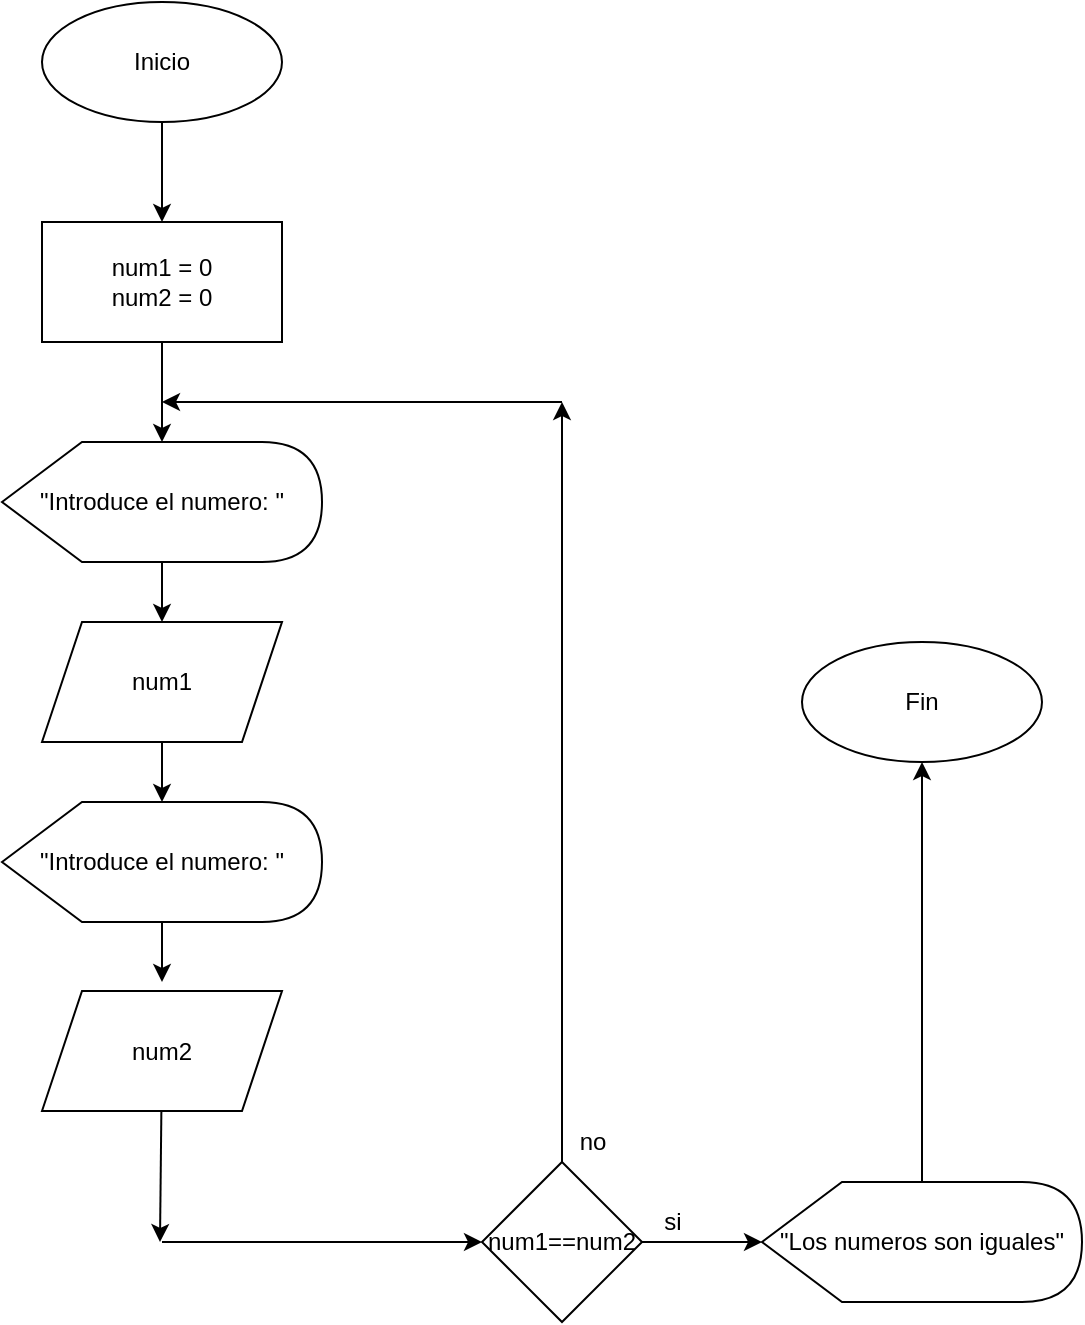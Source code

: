 <mxfile version="15.5.6" type="github">
  <diagram id="NifE0m1DgSHvM828L4OJ" name="Page-1">
    <mxGraphModel dx="868" dy="441" grid="1" gridSize="10" guides="1" tooltips="1" connect="1" arrows="1" fold="1" page="1" pageScale="1" pageWidth="827" pageHeight="1169" math="0" shadow="0">
      <root>
        <mxCell id="0" />
        <mxCell id="1" parent="0" />
        <mxCell id="aTq__v0rZbESBUsaHqi1-1" style="edgeStyle=none;rounded=0;orthogonalLoop=1;jettySize=auto;html=1;" parent="1" source="aTq__v0rZbESBUsaHqi1-2" edge="1">
          <mxGeometry relative="1" as="geometry">
            <mxPoint x="340" y="140" as="targetPoint" />
          </mxGeometry>
        </mxCell>
        <mxCell id="aTq__v0rZbESBUsaHqi1-2" value="Inicio" style="ellipse;whiteSpace=wrap;html=1;" parent="1" vertex="1">
          <mxGeometry x="280" y="30" width="120" height="60" as="geometry" />
        </mxCell>
        <mxCell id="aTq__v0rZbESBUsaHqi1-3" style="edgeStyle=none;rounded=0;orthogonalLoop=1;jettySize=auto;html=1;" parent="1" source="aTq__v0rZbESBUsaHqi1-4" edge="1">
          <mxGeometry relative="1" as="geometry">
            <mxPoint x="340" y="250" as="targetPoint" />
          </mxGeometry>
        </mxCell>
        <mxCell id="aTq__v0rZbESBUsaHqi1-4" value="&lt;div&gt;num1 = 0&lt;/div&gt;&lt;div&gt;num2 = 0&lt;br&gt;&lt;/div&gt;" style="rounded=0;whiteSpace=wrap;html=1;" parent="1" vertex="1">
          <mxGeometry x="280" y="140" width="120" height="60" as="geometry" />
        </mxCell>
        <mxCell id="aTq__v0rZbESBUsaHqi1-5" style="edgeStyle=none;rounded=0;orthogonalLoop=1;jettySize=auto;html=1;" parent="1" source="aTq__v0rZbESBUsaHqi1-6" target="aTq__v0rZbESBUsaHqi1-8" edge="1">
          <mxGeometry relative="1" as="geometry">
            <mxPoint x="340" y="350" as="targetPoint" />
          </mxGeometry>
        </mxCell>
        <mxCell id="aTq__v0rZbESBUsaHqi1-6" value="&quot;Introduce el numero: &quot;" style="shape=display;whiteSpace=wrap;html=1;" parent="1" vertex="1">
          <mxGeometry x="260" y="250" width="160" height="60" as="geometry" />
        </mxCell>
        <mxCell id="aTq__v0rZbESBUsaHqi1-24" style="edgeStyle=none;rounded=0;orthogonalLoop=1;jettySize=auto;html=1;" parent="1" source="aTq__v0rZbESBUsaHqi1-8" target="aTq__v0rZbESBUsaHqi1-21" edge="1">
          <mxGeometry relative="1" as="geometry" />
        </mxCell>
        <mxCell id="aTq__v0rZbESBUsaHqi1-8" value="num1" style="shape=parallelogram;perimeter=parallelogramPerimeter;whiteSpace=wrap;html=1;fixedSize=1;" parent="1" vertex="1">
          <mxGeometry x="280" y="340" width="120" height="60" as="geometry" />
        </mxCell>
        <mxCell id="aTq__v0rZbESBUsaHqi1-9" style="edgeStyle=none;rounded=0;orthogonalLoop=1;jettySize=auto;html=1;entryX=0;entryY=0.5;entryDx=0;entryDy=0;" parent="1" target="aTq__v0rZbESBUsaHqi1-13" edge="1">
          <mxGeometry relative="1" as="geometry">
            <mxPoint x="450" y="650" as="targetPoint" />
            <mxPoint x="340" y="650" as="sourcePoint" />
          </mxGeometry>
        </mxCell>
        <mxCell id="aTq__v0rZbESBUsaHqi1-12" style="edgeStyle=none;rounded=0;orthogonalLoop=1;jettySize=auto;html=1;entryX=0;entryY=0.5;entryDx=0;entryDy=0;entryPerimeter=0;" parent="1" source="aTq__v0rZbESBUsaHqi1-13" target="aTq__v0rZbESBUsaHqi1-16" edge="1">
          <mxGeometry relative="1" as="geometry">
            <mxPoint x="620" y="650" as="targetPoint" />
          </mxGeometry>
        </mxCell>
        <mxCell id="srdHbztF-TGdbnce1jXp-1" style="edgeStyle=orthogonalEdgeStyle;rounded=0;orthogonalLoop=1;jettySize=auto;html=1;" edge="1" parent="1" source="aTq__v0rZbESBUsaHqi1-13">
          <mxGeometry relative="1" as="geometry">
            <mxPoint x="540" y="230" as="targetPoint" />
          </mxGeometry>
        </mxCell>
        <mxCell id="aTq__v0rZbESBUsaHqi1-13" value="num1==num2" style="rhombus;whiteSpace=wrap;html=1;align=center;" parent="1" vertex="1">
          <mxGeometry x="500" y="610" width="80" height="80" as="geometry" />
        </mxCell>
        <mxCell id="srdHbztF-TGdbnce1jXp-3" style="edgeStyle=orthogonalEdgeStyle;rounded=0;orthogonalLoop=1;jettySize=auto;html=1;" edge="1" parent="1" source="aTq__v0rZbESBUsaHqi1-16">
          <mxGeometry relative="1" as="geometry">
            <mxPoint x="720" y="410" as="targetPoint" />
          </mxGeometry>
        </mxCell>
        <mxCell id="aTq__v0rZbESBUsaHqi1-16" value="&quot;Los numeros son iguales&quot;" style="shape=display;whiteSpace=wrap;html=1;" parent="1" vertex="1">
          <mxGeometry x="640" y="620" width="160" height="60" as="geometry" />
        </mxCell>
        <mxCell id="aTq__v0rZbESBUsaHqi1-17" value="Fin" style="ellipse;whiteSpace=wrap;html=1;align=center;" parent="1" vertex="1">
          <mxGeometry x="660" y="350" width="120" height="60" as="geometry" />
        </mxCell>
        <mxCell id="aTq__v0rZbESBUsaHqi1-23" style="edgeStyle=none;rounded=0;orthogonalLoop=1;jettySize=auto;html=1;" parent="1" source="aTq__v0rZbESBUsaHqi1-21" edge="1">
          <mxGeometry relative="1" as="geometry">
            <mxPoint x="340" y="520" as="targetPoint" />
          </mxGeometry>
        </mxCell>
        <mxCell id="aTq__v0rZbESBUsaHqi1-21" value="&quot;Introduce el numero: &quot;" style="shape=display;whiteSpace=wrap;html=1;" parent="1" vertex="1">
          <mxGeometry x="260" y="430" width="160" height="60" as="geometry" />
        </mxCell>
        <mxCell id="aTq__v0rZbESBUsaHqi1-25" style="edgeStyle=none;rounded=0;orthogonalLoop=1;jettySize=auto;html=1;" parent="1" source="aTq__v0rZbESBUsaHqi1-22" edge="1">
          <mxGeometry relative="1" as="geometry">
            <mxPoint x="339" y="650" as="targetPoint" />
          </mxGeometry>
        </mxCell>
        <mxCell id="aTq__v0rZbESBUsaHqi1-22" value="num2" style="shape=parallelogram;perimeter=parallelogramPerimeter;whiteSpace=wrap;html=1;fixedSize=1;" parent="1" vertex="1">
          <mxGeometry x="280" y="524.5" width="120" height="60" as="geometry" />
        </mxCell>
        <mxCell id="aTq__v0rZbESBUsaHqi1-28" value="si" style="text;html=1;align=center;verticalAlign=middle;resizable=0;points=[];autosize=1;strokeColor=none;fillColor=none;" parent="1" vertex="1">
          <mxGeometry x="580" y="630" width="30" height="20" as="geometry" />
        </mxCell>
        <mxCell id="srdHbztF-TGdbnce1jXp-2" value="" style="edgeStyle=segmentEdgeStyle;endArrow=classic;html=1;rounded=0;" edge="1" parent="1">
          <mxGeometry width="50" height="50" relative="1" as="geometry">
            <mxPoint x="540" y="230" as="sourcePoint" />
            <mxPoint x="340" y="230" as="targetPoint" />
          </mxGeometry>
        </mxCell>
        <mxCell id="srdHbztF-TGdbnce1jXp-4" value="no" style="text;html=1;align=center;verticalAlign=middle;resizable=0;points=[];autosize=1;strokeColor=none;fillColor=none;" vertex="1" parent="1">
          <mxGeometry x="540" y="590" width="30" height="20" as="geometry" />
        </mxCell>
      </root>
    </mxGraphModel>
  </diagram>
</mxfile>
